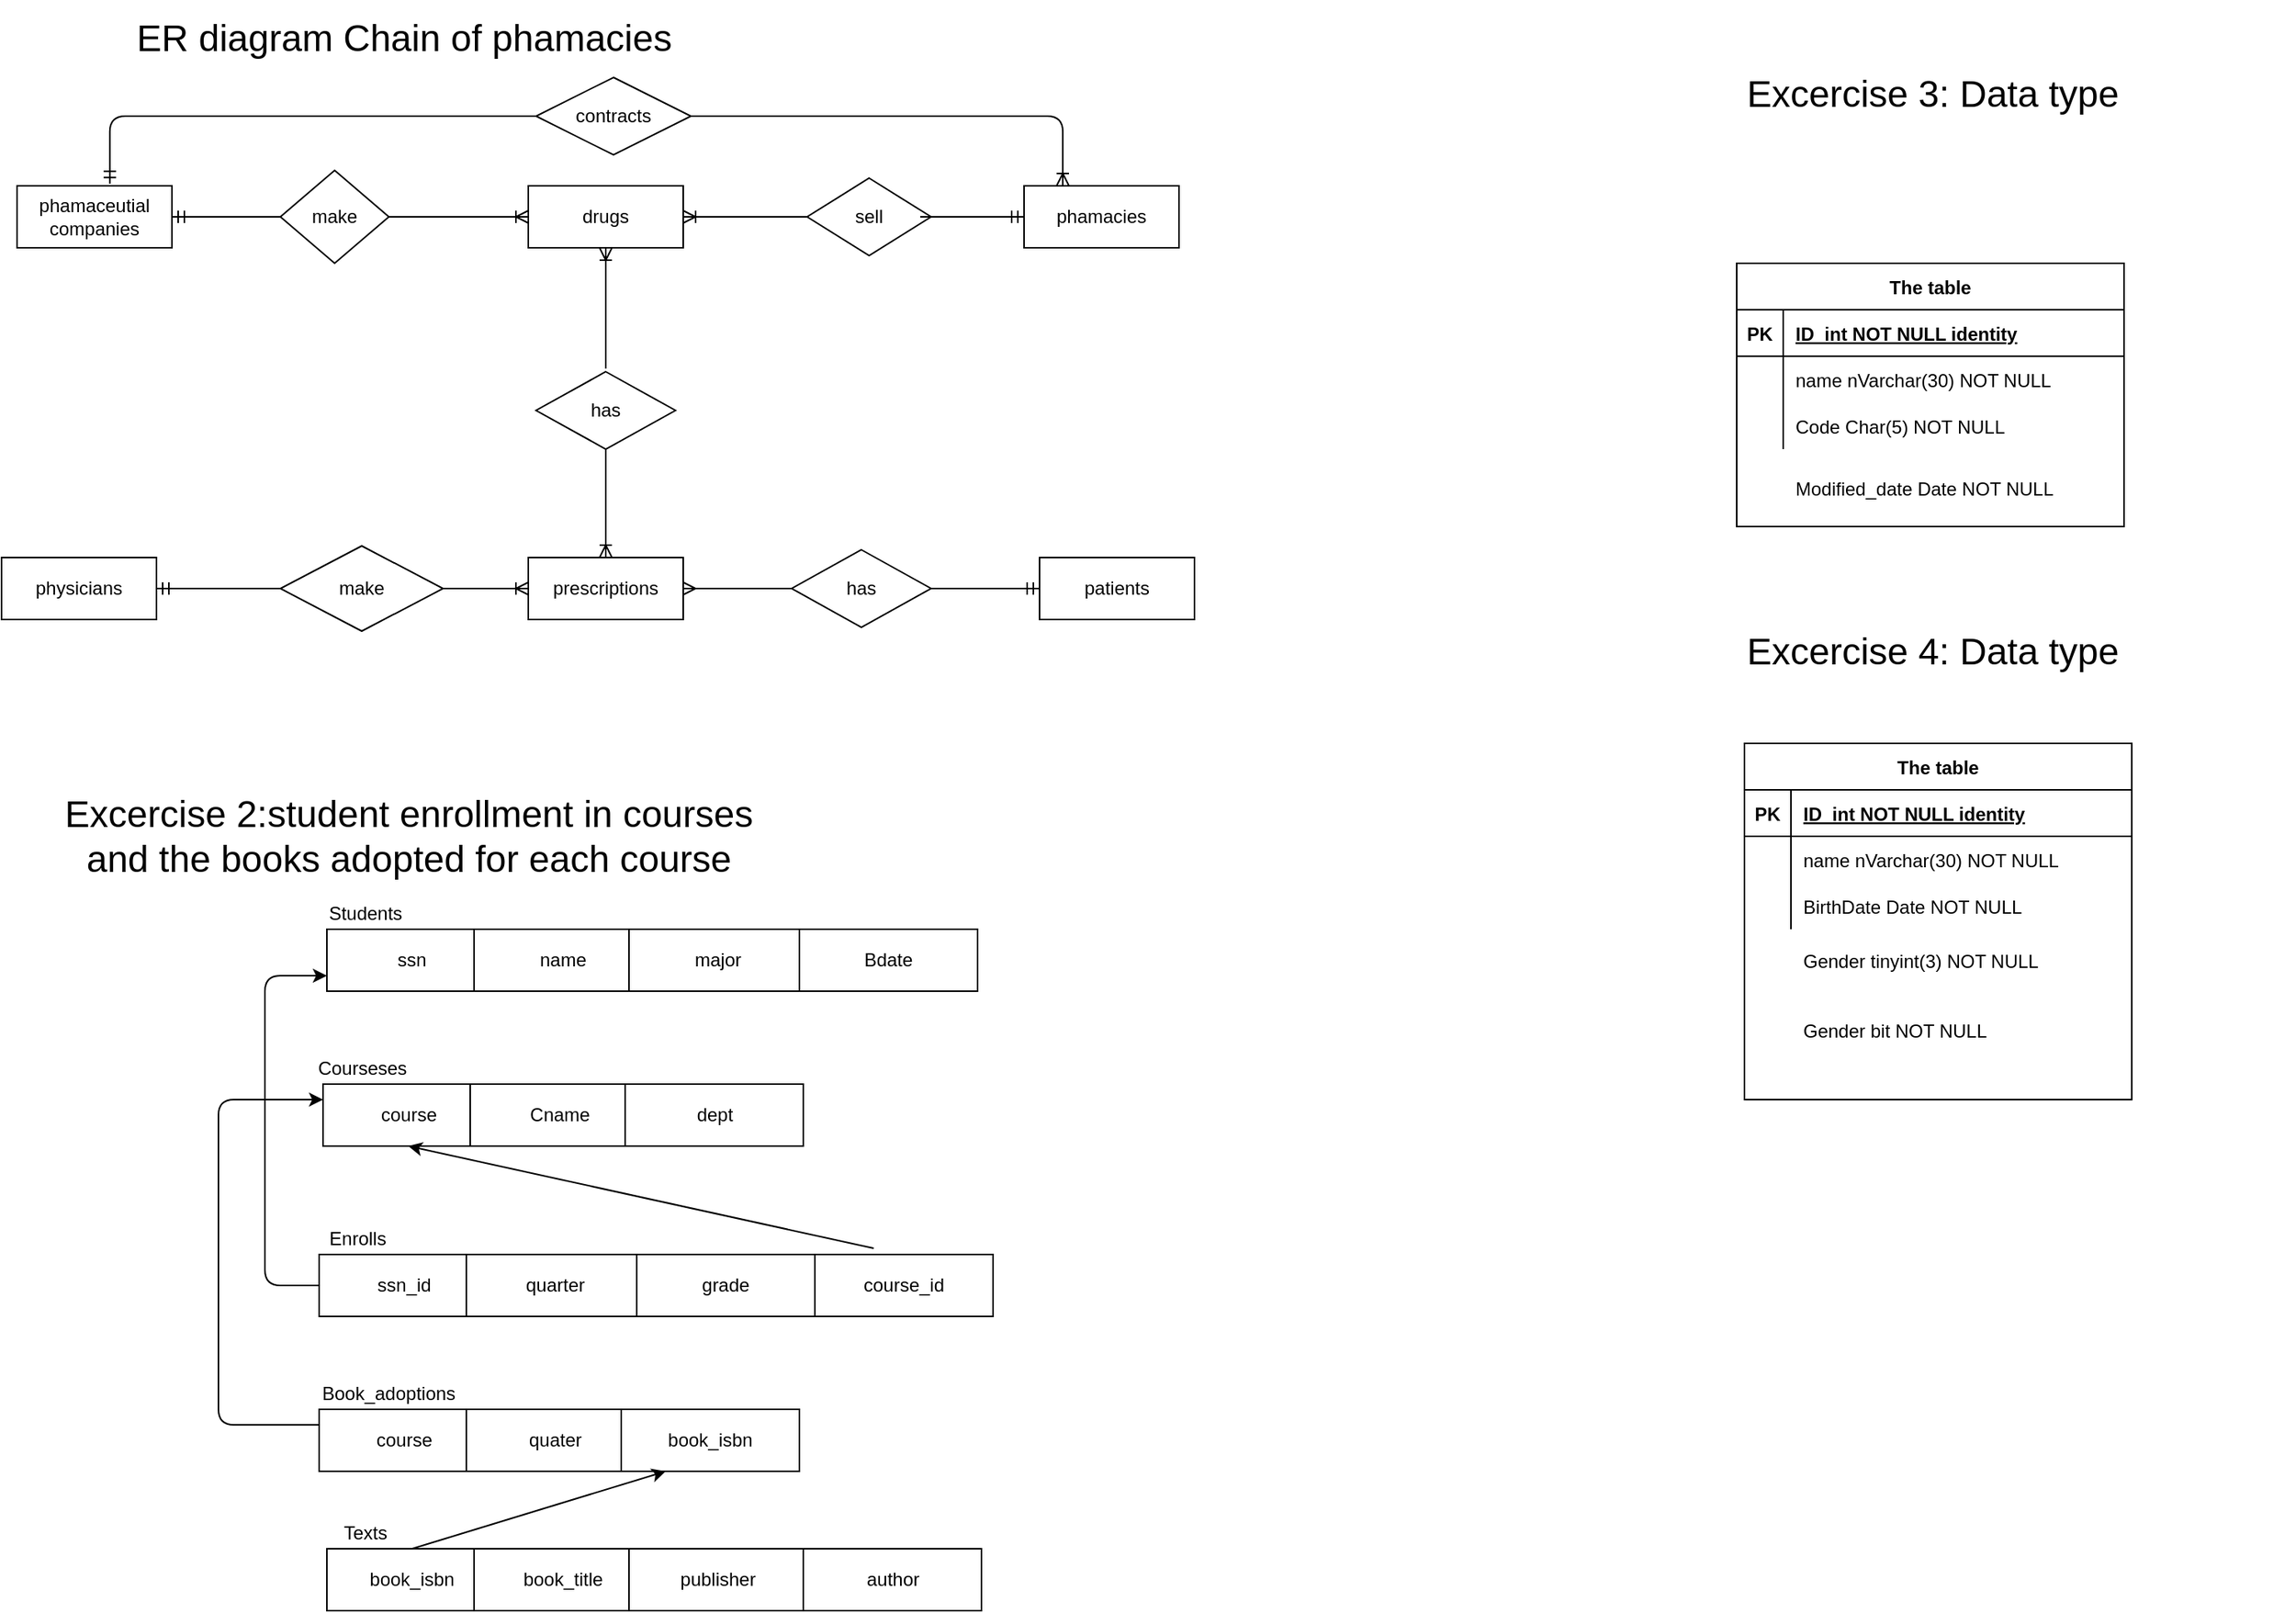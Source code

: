 <mxfile version="13.5.4" type="device"><diagram id="R2lEEEUBdFMjLlhIrx00" name="Page-1"><mxGraphModel dx="1577" dy="933" grid="1" gridSize="10" guides="1" tooltips="1" connect="1" arrows="1" fold="1" page="1" pageScale="1" pageWidth="850" pageHeight="1100" math="0" shadow="0" extFonts="Permanent Marker^https://fonts.googleapis.com/css?family=Permanent+Marker"><root><mxCell id="0"/><mxCell id="1" parent="0"/><mxCell id="fCqX-NNuUncbOIpHZObw-3" value="phamacies" style="whiteSpace=wrap;html=1;align=center;" parent="1" vertex="1"><mxGeometry x="790" y="160" width="100" height="40" as="geometry"/></mxCell><mxCell id="fCqX-NNuUncbOIpHZObw-4" value="phamaceutial companies" style="whiteSpace=wrap;html=1;align=center;" parent="1" vertex="1"><mxGeometry x="140" y="160" width="100" height="40" as="geometry"/></mxCell><mxCell id="fCqX-NNuUncbOIpHZObw-5" value="drugs" style="whiteSpace=wrap;html=1;align=center;" parent="1" vertex="1"><mxGeometry x="470" y="160" width="100" height="40" as="geometry"/></mxCell><mxCell id="fCqX-NNuUncbOIpHZObw-6" value="&lt;span style=&quot;font-size: 24px&quot;&gt;ER diagram Chain of phamacies&lt;/span&gt;" style="text;html=1;strokeColor=none;fillColor=none;align=center;verticalAlign=middle;whiteSpace=wrap;rounded=0;" parent="1" vertex="1"><mxGeometry x="160" y="40" width="460" height="50" as="geometry"/></mxCell><mxCell id="fCqX-NNuUncbOIpHZObw-7" value="physicians" style="whiteSpace=wrap;html=1;align=center;" parent="1" vertex="1"><mxGeometry x="130" y="400" width="100" height="40" as="geometry"/></mxCell><mxCell id="fCqX-NNuUncbOIpHZObw-8" value="patients" style="whiteSpace=wrap;html=1;align=center;" parent="1" vertex="1"><mxGeometry x="800" y="400" width="100" height="40" as="geometry"/></mxCell><mxCell id="fCqX-NNuUncbOIpHZObw-10" value="&lt;span style=&quot;font-family: &amp;#34;muli&amp;#34; , sans-serif ; text-align: justify ; background-color: rgb(255 , 255 , 255)&quot;&gt;&lt;font style=&quot;font-size: 12px&quot;&gt;prescriptions&lt;/font&gt;&lt;/span&gt;" style="whiteSpace=wrap;html=1;align=center;" parent="1" vertex="1"><mxGeometry x="470" y="400" width="100" height="40" as="geometry"/></mxCell><mxCell id="fCqX-NNuUncbOIpHZObw-13" value="" style="fontSize=12;html=1;endArrow=ERmandOne;entryX=1;entryY=0.5;entryDx=0;entryDy=0;" parent="1" target="fCqX-NNuUncbOIpHZObw-4" edge="1"><mxGeometry width="100" height="100" relative="1" as="geometry"><mxPoint x="310" y="180" as="sourcePoint"/><mxPoint x="240" y="185" as="targetPoint"/></mxGeometry></mxCell><mxCell id="fCqX-NNuUncbOIpHZObw-14" value="make" style="shape=rhombus;perimeter=rhombusPerimeter;whiteSpace=wrap;html=1;align=center;" parent="1" vertex="1"><mxGeometry x="310" y="150" width="70" height="60" as="geometry"/></mxCell><mxCell id="g-qmKBSeNvFOK5y7UX_7-4" value="" style="edgeStyle=entityRelationEdgeStyle;fontSize=12;html=1;endArrow=ERoneToMany;entryX=0;entryY=0.5;entryDx=0;entryDy=0;exitX=1;exitY=0.5;exitDx=0;exitDy=0;" edge="1" parent="1" source="fCqX-NNuUncbOIpHZObw-14" target="fCqX-NNuUncbOIpHZObw-5"><mxGeometry width="100" height="100" relative="1" as="geometry"><mxPoint x="370" y="330" as="sourcePoint"/><mxPoint x="470" y="230" as="targetPoint"/></mxGeometry></mxCell><mxCell id="g-qmKBSeNvFOK5y7UX_7-5" value="sell" style="shape=rhombus;perimeter=rhombusPerimeter;whiteSpace=wrap;html=1;align=center;" vertex="1" parent="1"><mxGeometry x="650" y="155" width="80" height="50" as="geometry"/></mxCell><mxCell id="g-qmKBSeNvFOK5y7UX_7-6" value="" style="fontSize=12;html=1;endArrow=ERmandOne;entryX=0;entryY=0.5;entryDx=0;entryDy=0;" edge="1" parent="1" target="fCqX-NNuUncbOIpHZObw-3"><mxGeometry width="100" height="100" relative="1" as="geometry"><mxPoint x="723" y="180" as="sourcePoint"/><mxPoint x="570" y="230" as="targetPoint"/></mxGeometry></mxCell><mxCell id="g-qmKBSeNvFOK5y7UX_7-7" value="" style="fontSize=12;html=1;endArrow=ERoneToMany;exitX=0;exitY=0.5;exitDx=0;exitDy=0;entryX=1;entryY=0.5;entryDx=0;entryDy=0;" edge="1" parent="1" source="g-qmKBSeNvFOK5y7UX_7-5" target="fCqX-NNuUncbOIpHZObw-5"><mxGeometry width="100" height="100" relative="1" as="geometry"><mxPoint x="470" y="330" as="sourcePoint"/><mxPoint x="580" y="190" as="targetPoint"/></mxGeometry></mxCell><mxCell id="g-qmKBSeNvFOK5y7UX_7-8" style="edgeStyle=none;rounded=0;orthogonalLoop=1;jettySize=auto;html=1;entryX=1;entryY=0.5;entryDx=0;entryDy=0;" edge="1" parent="1" source="fCqX-NNuUncbOIpHZObw-5" target="fCqX-NNuUncbOIpHZObw-5"><mxGeometry relative="1" as="geometry"/></mxCell><mxCell id="g-qmKBSeNvFOK5y7UX_7-9" value="has" style="shape=rhombus;perimeter=rhombusPerimeter;whiteSpace=wrap;html=1;align=center;" vertex="1" parent="1"><mxGeometry x="475" y="280" width="90" height="50" as="geometry"/></mxCell><mxCell id="g-qmKBSeNvFOK5y7UX_7-13" value="" style="fontSize=12;html=1;endArrow=ERoneToMany;entryX=0.5;entryY=1;entryDx=0;entryDy=0;" edge="1" parent="1" target="fCqX-NNuUncbOIpHZObw-5"><mxGeometry width="100" height="100" relative="1" as="geometry"><mxPoint x="520" y="278" as="sourcePoint"/><mxPoint x="570" y="320" as="targetPoint"/></mxGeometry></mxCell><mxCell id="g-qmKBSeNvFOK5y7UX_7-14" value="" style="fontSize=12;html=1;endArrow=ERoneToMany;entryX=0.5;entryY=0;entryDx=0;entryDy=0;exitX=0.5;exitY=1;exitDx=0;exitDy=0;" edge="1" parent="1" source="g-qmKBSeNvFOK5y7UX_7-9" target="fCqX-NNuUncbOIpHZObw-10"><mxGeometry width="100" height="100" relative="1" as="geometry"><mxPoint x="470" y="420" as="sourcePoint"/><mxPoint x="570" y="320" as="targetPoint"/></mxGeometry></mxCell><mxCell id="g-qmKBSeNvFOK5y7UX_7-15" value="has" style="shape=rhombus;perimeter=rhombusPerimeter;whiteSpace=wrap;html=1;align=center;" vertex="1" parent="1"><mxGeometry x="640" y="395" width="90" height="50" as="geometry"/></mxCell><mxCell id="g-qmKBSeNvFOK5y7UX_7-16" value="" style="fontSize=12;html=1;endArrow=ERmandOne;entryX=0;entryY=0.5;entryDx=0;entryDy=0;exitX=1;exitY=0.5;exitDx=0;exitDy=0;" edge="1" parent="1" source="g-qmKBSeNvFOK5y7UX_7-15" target="fCqX-NNuUncbOIpHZObw-8"><mxGeometry width="100" height="100" relative="1" as="geometry"><mxPoint x="500" y="390" as="sourcePoint"/><mxPoint x="600" y="290" as="targetPoint"/></mxGeometry></mxCell><mxCell id="g-qmKBSeNvFOK5y7UX_7-17" value="" style="fontSize=12;html=1;endArrow=ERmany;exitX=0;exitY=0.5;exitDx=0;exitDy=0;entryX=1;entryY=0.5;entryDx=0;entryDy=0;" edge="1" parent="1" source="g-qmKBSeNvFOK5y7UX_7-15" target="fCqX-NNuUncbOIpHZObw-10"><mxGeometry width="100" height="100" relative="1" as="geometry"><mxPoint x="500" y="390" as="sourcePoint"/><mxPoint x="600" y="290" as="targetPoint"/></mxGeometry></mxCell><mxCell id="g-qmKBSeNvFOK5y7UX_7-18" value="" style="fontSize=12;html=1;endArrow=ERoneToMany;entryX=0;entryY=0.5;entryDx=0;entryDy=0;exitX=1;exitY=0.5;exitDx=0;exitDy=0;" edge="1" parent="1" source="g-qmKBSeNvFOK5y7UX_7-19" target="fCqX-NNuUncbOIpHZObw-10"><mxGeometry width="100" height="100" relative="1" as="geometry"><mxPoint x="290" y="390" as="sourcePoint"/><mxPoint x="390" y="290" as="targetPoint"/></mxGeometry></mxCell><mxCell id="g-qmKBSeNvFOK5y7UX_7-19" value="make" style="shape=rhombus;perimeter=rhombusPerimeter;whiteSpace=wrap;html=1;align=center;" vertex="1" parent="1"><mxGeometry x="310" y="392.5" width="105" height="55" as="geometry"/></mxCell><mxCell id="g-qmKBSeNvFOK5y7UX_7-21" value="" style="fontSize=12;html=1;endArrow=ERmandOne;exitX=0;exitY=0.5;exitDx=0;exitDy=0;entryX=1;entryY=0.5;entryDx=0;entryDy=0;" edge="1" parent="1" source="g-qmKBSeNvFOK5y7UX_7-19" target="fCqX-NNuUncbOIpHZObw-7"><mxGeometry width="100" height="100" relative="1" as="geometry"><mxPoint x="320" y="370" as="sourcePoint"/><mxPoint x="420" y="270" as="targetPoint"/></mxGeometry></mxCell><mxCell id="g-qmKBSeNvFOK5y7UX_7-22" value="" style="edgeStyle=orthogonalEdgeStyle;fontSize=12;html=1;endArrow=ERmandOne;entryX=0.599;entryY=-0.034;entryDx=0;entryDy=0;entryPerimeter=0;exitX=0;exitY=0.5;exitDx=0;exitDy=0;" edge="1" parent="1" source="g-qmKBSeNvFOK5y7UX_7-23" target="fCqX-NNuUncbOIpHZObw-4"><mxGeometry width="100" height="100" relative="1" as="geometry"><mxPoint x="500" y="110" as="sourcePoint"/><mxPoint x="660" y="160" as="targetPoint"/></mxGeometry></mxCell><mxCell id="g-qmKBSeNvFOK5y7UX_7-23" value="contracts&lt;br&gt;" style="shape=rhombus;perimeter=rhombusPerimeter;whiteSpace=wrap;html=1;align=center;" vertex="1" parent="1"><mxGeometry x="475" y="90" width="100" height="50" as="geometry"/></mxCell><mxCell id="g-qmKBSeNvFOK5y7UX_7-24" value="" style="edgeStyle=orthogonalEdgeStyle;fontSize=12;html=1;endArrow=ERoneToMany;entryX=0.25;entryY=0;entryDx=0;entryDy=0;exitX=1;exitY=0.5;exitDx=0;exitDy=0;" edge="1" parent="1" source="g-qmKBSeNvFOK5y7UX_7-23" target="fCqX-NNuUncbOIpHZObw-3"><mxGeometry width="100" height="100" relative="1" as="geometry"><mxPoint x="560" y="260" as="sourcePoint"/><mxPoint x="660" y="160" as="targetPoint"/></mxGeometry></mxCell><mxCell id="g-qmKBSeNvFOK5y7UX_7-28" value="ssn" style="rounded=0;whiteSpace=wrap;html=1;" vertex="1" parent="1"><mxGeometry x="340" y="640" width="110" height="40" as="geometry"/></mxCell><mxCell id="g-qmKBSeNvFOK5y7UX_7-29" value="name" style="rounded=0;whiteSpace=wrap;html=1;" vertex="1" parent="1"><mxGeometry x="435" y="640" width="115" height="40" as="geometry"/></mxCell><mxCell id="g-qmKBSeNvFOK5y7UX_7-30" value="major" style="rounded=0;whiteSpace=wrap;html=1;" vertex="1" parent="1"><mxGeometry x="535" y="640" width="115" height="40" as="geometry"/></mxCell><mxCell id="g-qmKBSeNvFOK5y7UX_7-31" value="Students&lt;br&gt;" style="text;html=1;strokeColor=none;fillColor=none;align=center;verticalAlign=middle;whiteSpace=wrap;rounded=0;" vertex="1" parent="1"><mxGeometry x="345" y="620" width="40" height="20" as="geometry"/></mxCell><mxCell id="g-qmKBSeNvFOK5y7UX_7-32" value="course" style="rounded=0;whiteSpace=wrap;html=1;" vertex="1" parent="1"><mxGeometry x="337.5" y="740" width="110" height="40" as="geometry"/></mxCell><mxCell id="g-qmKBSeNvFOK5y7UX_7-33" value="Cname" style="rounded=0;whiteSpace=wrap;html=1;" vertex="1" parent="1"><mxGeometry x="432.5" y="740" width="115" height="40" as="geometry"/></mxCell><mxCell id="g-qmKBSeNvFOK5y7UX_7-34" value="dept" style="rounded=0;whiteSpace=wrap;html=1;" vertex="1" parent="1"><mxGeometry x="532.5" y="740" width="115" height="40" as="geometry"/></mxCell><mxCell id="g-qmKBSeNvFOK5y7UX_7-35" value="Courseses" style="text;html=1;strokeColor=none;fillColor=none;align=center;verticalAlign=middle;whiteSpace=wrap;rounded=0;" vertex="1" parent="1"><mxGeometry x="342.5" y="720" width="40" height="20" as="geometry"/></mxCell><mxCell id="g-qmKBSeNvFOK5y7UX_7-36" value="course" style="rounded=0;whiteSpace=wrap;html=1;" vertex="1" parent="1"><mxGeometry x="335" y="950" width="110" height="40" as="geometry"/></mxCell><mxCell id="g-qmKBSeNvFOK5y7UX_7-37" value="quater" style="rounded=0;whiteSpace=wrap;html=1;" vertex="1" parent="1"><mxGeometry x="430" y="950" width="115" height="40" as="geometry"/></mxCell><mxCell id="g-qmKBSeNvFOK5y7UX_7-38" value="book_isbn" style="rounded=0;whiteSpace=wrap;html=1;" vertex="1" parent="1"><mxGeometry x="530" y="950" width="115" height="40" as="geometry"/></mxCell><mxCell id="g-qmKBSeNvFOK5y7UX_7-39" value="Book_adoptions&lt;br&gt;" style="text;html=1;strokeColor=none;fillColor=none;align=center;verticalAlign=middle;whiteSpace=wrap;rounded=0;" vertex="1" parent="1"><mxGeometry x="360" y="930" width="40" height="20" as="geometry"/></mxCell><mxCell id="g-qmKBSeNvFOK5y7UX_7-40" value="ssn_id" style="rounded=0;whiteSpace=wrap;html=1;" vertex="1" parent="1"><mxGeometry x="335" y="850" width="110" height="40" as="geometry"/></mxCell><mxCell id="g-qmKBSeNvFOK5y7UX_7-41" value="quarter&lt;span style=&quot;color: rgba(0 , 0 , 0 , 0) ; font-family: monospace ; font-size: 0px&quot;&gt;%3CmxGraphModel%3E%3Croot%3E%3CmxCell%20id%3D%220%22%2F%3E%3CmxCell%20id%3D%221%22%20parent%3D%220%22%2F%3E%3CmxCell%20id%3D%222%22%20value%3D%22major%22%20style%3D%22rounded%3D0%3BwhiteSpace%3Dwrap%3Bhtml%3D1%3B%22%20vertex%3D%221%22%20parent%3D%221%22%3E%3CmxGeometry%20x%3D%22385%22%20y%3D%221100%22%20width%3D%22115%22%20height%3D%2240%22%20as%3D%22geometry%22%2F%3E%3C%2FmxCell%3E%3C%2Froot%3E%3C%2FmxGraphModel%3E&lt;/span&gt;" style="rounded=0;whiteSpace=wrap;html=1;" vertex="1" parent="1"><mxGeometry x="430" y="850" width="115" height="40" as="geometry"/></mxCell><mxCell id="g-qmKBSeNvFOK5y7UX_7-42" value="Enrolls&lt;br&gt;" style="text;html=1;strokeColor=none;fillColor=none;align=center;verticalAlign=middle;whiteSpace=wrap;rounded=0;" vertex="1" parent="1"><mxGeometry x="340" y="830" width="40" height="20" as="geometry"/></mxCell><mxCell id="g-qmKBSeNvFOK5y7UX_7-43" value="book_isbn" style="rounded=0;whiteSpace=wrap;html=1;" vertex="1" parent="1"><mxGeometry x="340" y="1040" width="110" height="40" as="geometry"/></mxCell><mxCell id="g-qmKBSeNvFOK5y7UX_7-44" value="book_title" style="rounded=0;whiteSpace=wrap;html=1;" vertex="1" parent="1"><mxGeometry x="435" y="1040" width="115" height="40" as="geometry"/></mxCell><mxCell id="g-qmKBSeNvFOK5y7UX_7-45" value="publisher" style="rounded=0;whiteSpace=wrap;html=1;" vertex="1" parent="1"><mxGeometry x="535" y="1040" width="115" height="40" as="geometry"/></mxCell><mxCell id="g-qmKBSeNvFOK5y7UX_7-46" value="Texts&lt;br&gt;" style="text;html=1;strokeColor=none;fillColor=none;align=center;verticalAlign=middle;whiteSpace=wrap;rounded=0;" vertex="1" parent="1"><mxGeometry x="345" y="1020" width="40" height="20" as="geometry"/></mxCell><mxCell id="g-qmKBSeNvFOK5y7UX_7-47" value="Bdate" style="rounded=0;whiteSpace=wrap;html=1;" vertex="1" parent="1"><mxGeometry x="645" y="640" width="115" height="40" as="geometry"/></mxCell><mxCell id="g-qmKBSeNvFOK5y7UX_7-48" value="grade" style="rounded=0;whiteSpace=wrap;html=1;" vertex="1" parent="1"><mxGeometry x="540" y="850" width="115" height="40" as="geometry"/></mxCell><mxCell id="g-qmKBSeNvFOK5y7UX_7-49" value="author&lt;br&gt;" style="rounded=0;whiteSpace=wrap;html=1;" vertex="1" parent="1"><mxGeometry x="647.5" y="1040" width="115" height="40" as="geometry"/></mxCell><mxCell id="g-qmKBSeNvFOK5y7UX_7-50" value="" style="endArrow=classic;html=1;exitX=0.5;exitY=0;exitDx=0;exitDy=0;entryX=0.25;entryY=1;entryDx=0;entryDy=0;" edge="1" parent="1" source="g-qmKBSeNvFOK5y7UX_7-43" target="g-qmKBSeNvFOK5y7UX_7-38"><mxGeometry width="50" height="50" relative="1" as="geometry"><mxPoint x="390" y="950" as="sourcePoint"/><mxPoint x="440" y="900" as="targetPoint"/></mxGeometry></mxCell><mxCell id="g-qmKBSeNvFOK5y7UX_7-51" value="course_id&lt;br&gt;" style="rounded=0;whiteSpace=wrap;html=1;" vertex="1" parent="1"><mxGeometry x="655" y="850" width="115" height="40" as="geometry"/></mxCell><mxCell id="g-qmKBSeNvFOK5y7UX_7-52" value="" style="endArrow=classic;html=1;exitX=0;exitY=0.5;exitDx=0;exitDy=0;entryX=0;entryY=0.75;entryDx=0;entryDy=0;edgeStyle=orthogonalEdgeStyle;" edge="1" parent="1" source="g-qmKBSeNvFOK5y7UX_7-40" target="g-qmKBSeNvFOK5y7UX_7-28"><mxGeometry width="50" height="50" relative="1" as="geometry"><mxPoint x="390" y="950" as="sourcePoint"/><mxPoint x="440" y="900" as="targetPoint"/><Array as="points"><mxPoint x="300" y="870"/><mxPoint x="300" y="670"/></Array></mxGeometry></mxCell><mxCell id="g-qmKBSeNvFOK5y7UX_7-53" value="" style="endArrow=classic;html=1;entryX=0.5;entryY=1;entryDx=0;entryDy=0;exitX=0.33;exitY=-0.1;exitDx=0;exitDy=0;exitPerimeter=0;" edge="1" parent="1" source="g-qmKBSeNvFOK5y7UX_7-51" target="g-qmKBSeNvFOK5y7UX_7-32"><mxGeometry width="50" height="50" relative="1" as="geometry"><mxPoint x="390" y="940" as="sourcePoint"/><mxPoint x="440" y="890" as="targetPoint"/></mxGeometry></mxCell><mxCell id="g-qmKBSeNvFOK5y7UX_7-54" value="" style="endArrow=classic;html=1;edgeStyle=orthogonalEdgeStyle;entryX=0;entryY=0.25;entryDx=0;entryDy=0;exitX=0;exitY=0.25;exitDx=0;exitDy=0;" edge="1" parent="1" source="g-qmKBSeNvFOK5y7UX_7-36" target="g-qmKBSeNvFOK5y7UX_7-32"><mxGeometry width="50" height="50" relative="1" as="geometry"><mxPoint x="390" y="940" as="sourcePoint"/><mxPoint x="250" y="860" as="targetPoint"/><Array as="points"><mxPoint x="270" y="960"/><mxPoint x="270" y="750"/></Array></mxGeometry></mxCell><mxCell id="g-qmKBSeNvFOK5y7UX_7-55" value="&lt;font style=&quot;font-size: 24px&quot;&gt;Excercise 2:&lt;span style=&quot;font-family: &amp;#34;muli&amp;#34; , sans-serif ; background-color: rgb(255 , 255 , 255)&quot;&gt;student enrollment in courses and the books adopted for each course&lt;/span&gt;&lt;br&gt;&amp;nbsp;&lt;/font&gt;" style="text;html=1;strokeColor=none;fillColor=none;align=center;verticalAlign=middle;whiteSpace=wrap;rounded=0;" vertex="1" parent="1"><mxGeometry x="162.5" y="570" width="460" height="50" as="geometry"/></mxCell><mxCell id="g-qmKBSeNvFOK5y7UX_7-56" value="&lt;font style=&quot;font-size: 24px&quot;&gt;Excercise 3: Data type&lt;font face=&quot;muli, sans-serif&quot;&gt;&lt;span style=&quot;background-color: rgb(255 , 255 , 255)&quot;&gt;&amp;nbsp;&lt;/span&gt;&lt;/font&gt;&lt;br&gt;&amp;nbsp;&lt;/font&gt;" style="text;html=1;strokeColor=none;fillColor=none;align=center;verticalAlign=middle;whiteSpace=wrap;rounded=0;" vertex="1" parent="1"><mxGeometry x="1150" y="90" width="460" height="50" as="geometry"/></mxCell><mxCell id="g-qmKBSeNvFOK5y7UX_7-67" value="" style="shape=partialRectangle;collapsible=0;dropTarget=0;pointerEvents=0;fillColor=none;points=[[0,0.5],[1,0.5]];portConstraint=eastwest;top=0;left=0;right=0;bottom=0;" vertex="1" parent="1"><mxGeometry x="1250" y="340" width="250" height="30" as="geometry"/></mxCell><mxCell id="g-qmKBSeNvFOK5y7UX_7-68" value="" style="shape=partialRectangle;overflow=hidden;connectable=0;fillColor=none;top=0;left=0;bottom=0;right=0;" vertex="1" parent="g-qmKBSeNvFOK5y7UX_7-67"><mxGeometry width="30" height="30" as="geometry"/></mxCell><mxCell id="g-qmKBSeNvFOK5y7UX_7-69" value="Modified_date Date NOT NULL" style="shape=partialRectangle;overflow=hidden;connectable=0;fillColor=none;top=0;left=0;bottom=0;right=0;align=left;spacingLeft=6;" vertex="1" parent="g-qmKBSeNvFOK5y7UX_7-67"><mxGeometry x="30" width="220" height="30" as="geometry"/></mxCell><mxCell id="g-qmKBSeNvFOK5y7UX_7-70" value="&lt;font style=&quot;font-size: 24px&quot;&gt;Excercise 4: Data type&lt;font face=&quot;muli, sans-serif&quot;&gt;&lt;span style=&quot;background-color: rgb(255 , 255 , 255)&quot;&gt;&amp;nbsp;&lt;/span&gt;&lt;/font&gt;&lt;br&gt;&amp;nbsp;&lt;/font&gt;" style="text;html=1;strokeColor=none;fillColor=none;align=center;verticalAlign=middle;whiteSpace=wrap;rounded=0;" vertex="1" parent="1"><mxGeometry x="1150" y="450" width="460" height="50" as="geometry"/></mxCell><mxCell id="g-qmKBSeNvFOK5y7UX_7-71" value="The table" style="shape=table;startSize=30;container=1;collapsible=1;childLayout=tableLayout;fixedRows=1;rowLines=0;fontStyle=1;align=center;resizeLast=1;" vertex="1" parent="1"><mxGeometry x="1250" y="210" width="250" height="170" as="geometry"/></mxCell><mxCell id="g-qmKBSeNvFOK5y7UX_7-72" value="" style="shape=partialRectangle;collapsible=0;dropTarget=0;pointerEvents=0;fillColor=none;points=[[0,0.5],[1,0.5]];portConstraint=eastwest;top=0;left=0;right=0;bottom=1;" vertex="1" parent="g-qmKBSeNvFOK5y7UX_7-71"><mxGeometry y="30" width="250" height="30" as="geometry"/></mxCell><mxCell id="g-qmKBSeNvFOK5y7UX_7-73" value="PK" style="shape=partialRectangle;overflow=hidden;connectable=0;fillColor=none;top=0;left=0;bottom=0;right=0;fontStyle=1;" vertex="1" parent="g-qmKBSeNvFOK5y7UX_7-72"><mxGeometry width="30" height="30" as="geometry"/></mxCell><mxCell id="g-qmKBSeNvFOK5y7UX_7-74" value="ID  int NOT NULL identity" style="shape=partialRectangle;overflow=hidden;connectable=0;fillColor=none;top=0;left=0;bottom=0;right=0;align=left;spacingLeft=6;fontStyle=5;" vertex="1" parent="g-qmKBSeNvFOK5y7UX_7-72"><mxGeometry x="30" width="220" height="30" as="geometry"/></mxCell><mxCell id="g-qmKBSeNvFOK5y7UX_7-75" value="" style="shape=partialRectangle;collapsible=0;dropTarget=0;pointerEvents=0;fillColor=none;points=[[0,0.5],[1,0.5]];portConstraint=eastwest;top=0;left=0;right=0;bottom=0;" vertex="1" parent="g-qmKBSeNvFOK5y7UX_7-71"><mxGeometry y="60" width="250" height="30" as="geometry"/></mxCell><mxCell id="g-qmKBSeNvFOK5y7UX_7-76" value="" style="shape=partialRectangle;overflow=hidden;connectable=0;fillColor=none;top=0;left=0;bottom=0;right=0;" vertex="1" parent="g-qmKBSeNvFOK5y7UX_7-75"><mxGeometry width="30" height="30" as="geometry"/></mxCell><mxCell id="g-qmKBSeNvFOK5y7UX_7-77" value="name nVarchar(30) NOT NULL" style="shape=partialRectangle;overflow=hidden;connectable=0;fillColor=none;top=0;left=0;bottom=0;right=0;align=left;spacingLeft=6;" vertex="1" parent="g-qmKBSeNvFOK5y7UX_7-75"><mxGeometry x="30" width="220" height="30" as="geometry"/></mxCell><mxCell id="g-qmKBSeNvFOK5y7UX_7-78" value="" style="shape=partialRectangle;collapsible=0;dropTarget=0;pointerEvents=0;fillColor=none;points=[[0,0.5],[1,0.5]];portConstraint=eastwest;top=0;left=0;right=0;bottom=0;" vertex="1" parent="g-qmKBSeNvFOK5y7UX_7-71"><mxGeometry y="90" width="250" height="30" as="geometry"/></mxCell><mxCell id="g-qmKBSeNvFOK5y7UX_7-79" value="" style="shape=partialRectangle;overflow=hidden;connectable=0;fillColor=none;top=0;left=0;bottom=0;right=0;" vertex="1" parent="g-qmKBSeNvFOK5y7UX_7-78"><mxGeometry width="30" height="30" as="geometry"/></mxCell><mxCell id="g-qmKBSeNvFOK5y7UX_7-80" value="Code Char(5) NOT NULL" style="shape=partialRectangle;overflow=hidden;connectable=0;fillColor=none;top=0;left=0;bottom=0;right=0;align=left;spacingLeft=6;" vertex="1" parent="g-qmKBSeNvFOK5y7UX_7-78"><mxGeometry x="30" width="220" height="30" as="geometry"/></mxCell><mxCell id="g-qmKBSeNvFOK5y7UX_7-57" value="The table" style="shape=table;startSize=30;container=1;collapsible=1;childLayout=tableLayout;fixedRows=1;rowLines=0;fontStyle=1;align=center;resizeLast=1;" vertex="1" parent="1"><mxGeometry x="1255" y="520" width="250" height="230" as="geometry"/></mxCell><mxCell id="g-qmKBSeNvFOK5y7UX_7-58" value="" style="shape=partialRectangle;collapsible=0;dropTarget=0;pointerEvents=0;fillColor=none;points=[[0,0.5],[1,0.5]];portConstraint=eastwest;top=0;left=0;right=0;bottom=1;" vertex="1" parent="g-qmKBSeNvFOK5y7UX_7-57"><mxGeometry y="30" width="250" height="30" as="geometry"/></mxCell><mxCell id="g-qmKBSeNvFOK5y7UX_7-59" value="PK" style="shape=partialRectangle;overflow=hidden;connectable=0;fillColor=none;top=0;left=0;bottom=0;right=0;fontStyle=1;" vertex="1" parent="g-qmKBSeNvFOK5y7UX_7-58"><mxGeometry width="30" height="30" as="geometry"/></mxCell><mxCell id="g-qmKBSeNvFOK5y7UX_7-60" value="ID  int NOT NULL identity" style="shape=partialRectangle;overflow=hidden;connectable=0;fillColor=none;top=0;left=0;bottom=0;right=0;align=left;spacingLeft=6;fontStyle=5;" vertex="1" parent="g-qmKBSeNvFOK5y7UX_7-58"><mxGeometry x="30" width="220" height="30" as="geometry"/></mxCell><mxCell id="g-qmKBSeNvFOK5y7UX_7-61" value="" style="shape=partialRectangle;collapsible=0;dropTarget=0;pointerEvents=0;fillColor=none;points=[[0,0.5],[1,0.5]];portConstraint=eastwest;top=0;left=0;right=0;bottom=0;" vertex="1" parent="g-qmKBSeNvFOK5y7UX_7-57"><mxGeometry y="60" width="250" height="30" as="geometry"/></mxCell><mxCell id="g-qmKBSeNvFOK5y7UX_7-62" value="" style="shape=partialRectangle;overflow=hidden;connectable=0;fillColor=none;top=0;left=0;bottom=0;right=0;" vertex="1" parent="g-qmKBSeNvFOK5y7UX_7-61"><mxGeometry width="30" height="30" as="geometry"/></mxCell><mxCell id="g-qmKBSeNvFOK5y7UX_7-63" value="name nVarchar(30) NOT NULL" style="shape=partialRectangle;overflow=hidden;connectable=0;fillColor=none;top=0;left=0;bottom=0;right=0;align=left;spacingLeft=6;" vertex="1" parent="g-qmKBSeNvFOK5y7UX_7-61"><mxGeometry x="30" width="220" height="30" as="geometry"/></mxCell><mxCell id="g-qmKBSeNvFOK5y7UX_7-64" value="" style="shape=partialRectangle;collapsible=0;dropTarget=0;pointerEvents=0;fillColor=none;points=[[0,0.5],[1,0.5]];portConstraint=eastwest;top=0;left=0;right=0;bottom=0;" vertex="1" parent="g-qmKBSeNvFOK5y7UX_7-57"><mxGeometry y="90" width="250" height="30" as="geometry"/></mxCell><mxCell id="g-qmKBSeNvFOK5y7UX_7-65" value="" style="shape=partialRectangle;overflow=hidden;connectable=0;fillColor=none;top=0;left=0;bottom=0;right=0;" vertex="1" parent="g-qmKBSeNvFOK5y7UX_7-64"><mxGeometry width="30" height="30" as="geometry"/></mxCell><mxCell id="g-qmKBSeNvFOK5y7UX_7-66" value="BirthDate Date NOT NULL" style="shape=partialRectangle;overflow=hidden;connectable=0;fillColor=none;top=0;left=0;bottom=0;right=0;align=left;spacingLeft=6;" vertex="1" parent="g-qmKBSeNvFOK5y7UX_7-64"><mxGeometry x="30" width="220" height="30" as="geometry"/></mxCell><mxCell id="g-qmKBSeNvFOK5y7UX_7-81" value="Gender tinyint(3) NOT NULL" style="shape=partialRectangle;overflow=hidden;connectable=0;fillColor=none;top=0;left=0;bottom=0;right=0;align=left;spacingLeft=6;" vertex="1" parent="1"><mxGeometry x="1285" y="645" width="220" height="30" as="geometry"/></mxCell><mxCell id="g-qmKBSeNvFOK5y7UX_7-92" value="Gender bit NOT NULL" style="shape=partialRectangle;overflow=hidden;connectable=0;fillColor=none;top=0;left=0;bottom=0;right=0;align=left;spacingLeft=6;" vertex="1" parent="1"><mxGeometry x="1285" y="690" width="220" height="30" as="geometry"/></mxCell></root></mxGraphModel></diagram></mxfile>